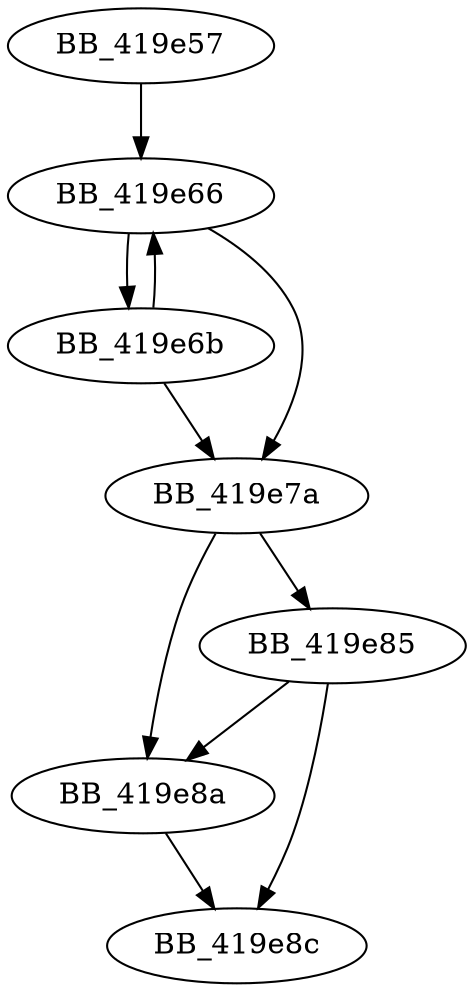 DiGraph _siglookup{
BB_419e57->BB_419e66
BB_419e66->BB_419e6b
BB_419e66->BB_419e7a
BB_419e6b->BB_419e66
BB_419e6b->BB_419e7a
BB_419e7a->BB_419e85
BB_419e7a->BB_419e8a
BB_419e85->BB_419e8a
BB_419e85->BB_419e8c
BB_419e8a->BB_419e8c
}
